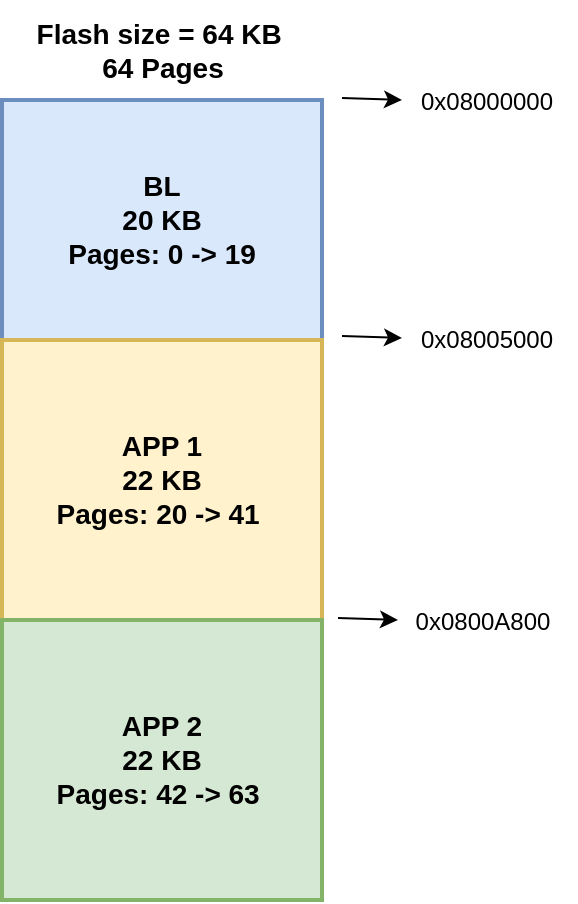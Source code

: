 <mxfile version="21.5.2" type="device">
  <diagram name="Page-1" id="qq-BbbrW7bb7Fand_kki">
    <mxGraphModel dx="1194" dy="734" grid="1" gridSize="10" guides="1" tooltips="1" connect="1" arrows="1" fold="1" page="1" pageScale="1" pageWidth="850" pageHeight="1100" math="0" shadow="0">
      <root>
        <mxCell id="0" />
        <mxCell id="1" parent="0" />
        <mxCell id="rcZHae2VlHNQ3YqspdNf-1" value="" style="rounded=0;whiteSpace=wrap;html=1;" vertex="1" parent="1">
          <mxGeometry x="280" y="160" width="160" height="400" as="geometry" />
        </mxCell>
        <mxCell id="rcZHae2VlHNQ3YqspdNf-2" value="&lt;b&gt;&lt;font style=&quot;font-size: 14px;&quot;&gt;Flash size = 64 KB&amp;nbsp;&lt;br&gt;64 Pages&lt;br&gt;&lt;/font&gt;&lt;/b&gt;" style="text;html=1;align=center;verticalAlign=middle;resizable=0;points=[];autosize=1;strokeColor=none;fillColor=none;" vertex="1" parent="1">
          <mxGeometry x="285" y="110" width="150" height="50" as="geometry" />
        </mxCell>
        <mxCell id="rcZHae2VlHNQ3YqspdNf-3" value="&lt;font style=&quot;font-size: 14px;&quot;&gt;&lt;b&gt;BL&lt;br&gt;20 KB&lt;br&gt;Pages: 0 -&amp;gt; 19&lt;br&gt;&lt;/b&gt;&lt;/font&gt;" style="rounded=0;whiteSpace=wrap;html=1;strokeWidth=2;fillColor=#dae8fc;strokeColor=#6c8ebf;" vertex="1" parent="1">
          <mxGeometry x="280" y="160" width="160" height="120" as="geometry" />
        </mxCell>
        <mxCell id="rcZHae2VlHNQ3YqspdNf-4" value="" style="endArrow=classic;html=1;rounded=0;" edge="1" parent="1">
          <mxGeometry width="50" height="50" relative="1" as="geometry">
            <mxPoint x="450" y="159" as="sourcePoint" />
            <mxPoint x="480" y="160" as="targetPoint" />
          </mxGeometry>
        </mxCell>
        <mxCell id="rcZHae2VlHNQ3YqspdNf-5" value="0x08000000" style="text;html=1;align=center;verticalAlign=middle;resizable=0;points=[];autosize=1;strokeColor=none;fillColor=none;" vertex="1" parent="1">
          <mxGeometry x="477" y="146" width="90" height="30" as="geometry" />
        </mxCell>
        <mxCell id="rcZHae2VlHNQ3YqspdNf-6" value="" style="endArrow=classic;html=1;rounded=0;" edge="1" parent="1">
          <mxGeometry width="50" height="50" relative="1" as="geometry">
            <mxPoint x="450" y="278" as="sourcePoint" />
            <mxPoint x="480" y="279" as="targetPoint" />
          </mxGeometry>
        </mxCell>
        <mxCell id="rcZHae2VlHNQ3YqspdNf-7" value="0x08005000" style="text;html=1;align=center;verticalAlign=middle;resizable=0;points=[];autosize=1;strokeColor=none;fillColor=none;" vertex="1" parent="1">
          <mxGeometry x="477" y="265" width="90" height="30" as="geometry" />
        </mxCell>
        <mxCell id="rcZHae2VlHNQ3YqspdNf-8" value="&lt;font style=&quot;font-size: 14px;&quot;&gt;&lt;b&gt;APP 1&lt;br&gt;22 KB&lt;br&gt;Pages: 20 -&amp;gt; 41&amp;nbsp;&lt;br&gt;&lt;/b&gt;&lt;/font&gt;" style="rounded=0;whiteSpace=wrap;html=1;strokeWidth=2;fillColor=#fff2cc;strokeColor=#d6b656;" vertex="1" parent="1">
          <mxGeometry x="280" y="280" width="160" height="140" as="geometry" />
        </mxCell>
        <mxCell id="rcZHae2VlHNQ3YqspdNf-9" value="&lt;font style=&quot;font-size: 14px;&quot;&gt;&lt;b&gt;APP 2&lt;br&gt;22 KB&lt;br&gt;Pages: 42 -&amp;gt; 63&amp;nbsp;&lt;br&gt;&lt;/b&gt;&lt;/font&gt;" style="rounded=0;whiteSpace=wrap;html=1;strokeWidth=2;fillColor=#d5e8d4;strokeColor=#82b366;" vertex="1" parent="1">
          <mxGeometry x="280" y="420" width="160" height="140" as="geometry" />
        </mxCell>
        <mxCell id="rcZHae2VlHNQ3YqspdNf-12" value="" style="endArrow=classic;html=1;rounded=0;" edge="1" parent="1">
          <mxGeometry width="50" height="50" relative="1" as="geometry">
            <mxPoint x="448" y="419" as="sourcePoint" />
            <mxPoint x="478" y="420" as="targetPoint" />
          </mxGeometry>
        </mxCell>
        <mxCell id="rcZHae2VlHNQ3YqspdNf-13" value="0x0800A800" style="text;html=1;align=center;verticalAlign=middle;resizable=0;points=[];autosize=1;strokeColor=none;fillColor=none;" vertex="1" parent="1">
          <mxGeometry x="475" y="406" width="90" height="30" as="geometry" />
        </mxCell>
      </root>
    </mxGraphModel>
  </diagram>
</mxfile>
